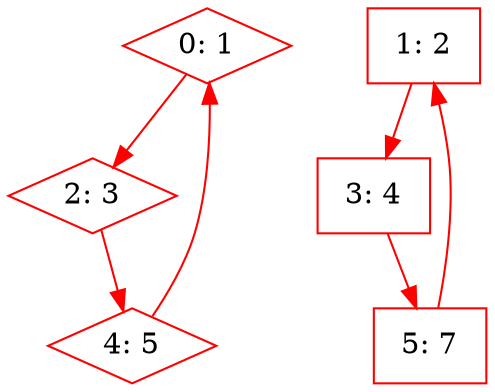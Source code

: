 digraph G {
N0 [ shape="diamond", label="0: 1", color="red" ];
N0 -> N2 [ color="red" ];
N1 [ shape="box", label="1: 2", color="red" ];
N1 -> N3 [ color="red" ];
N2 [ shape="diamond", label="2: 3", color="red" ];
N2 -> N4 [ color="red" ];
N3 [ shape="box", label="3: 4", color="red" ];
N3 -> N5 [ color="red" ];
N4 [ shape="diamond", label="4: 5", color="red" ];
N4 -> N0 [ color="red" ];
N5 [ shape="box", label="5: 7", color="red" ];
N5 -> N1 [ color="red" ];
}
